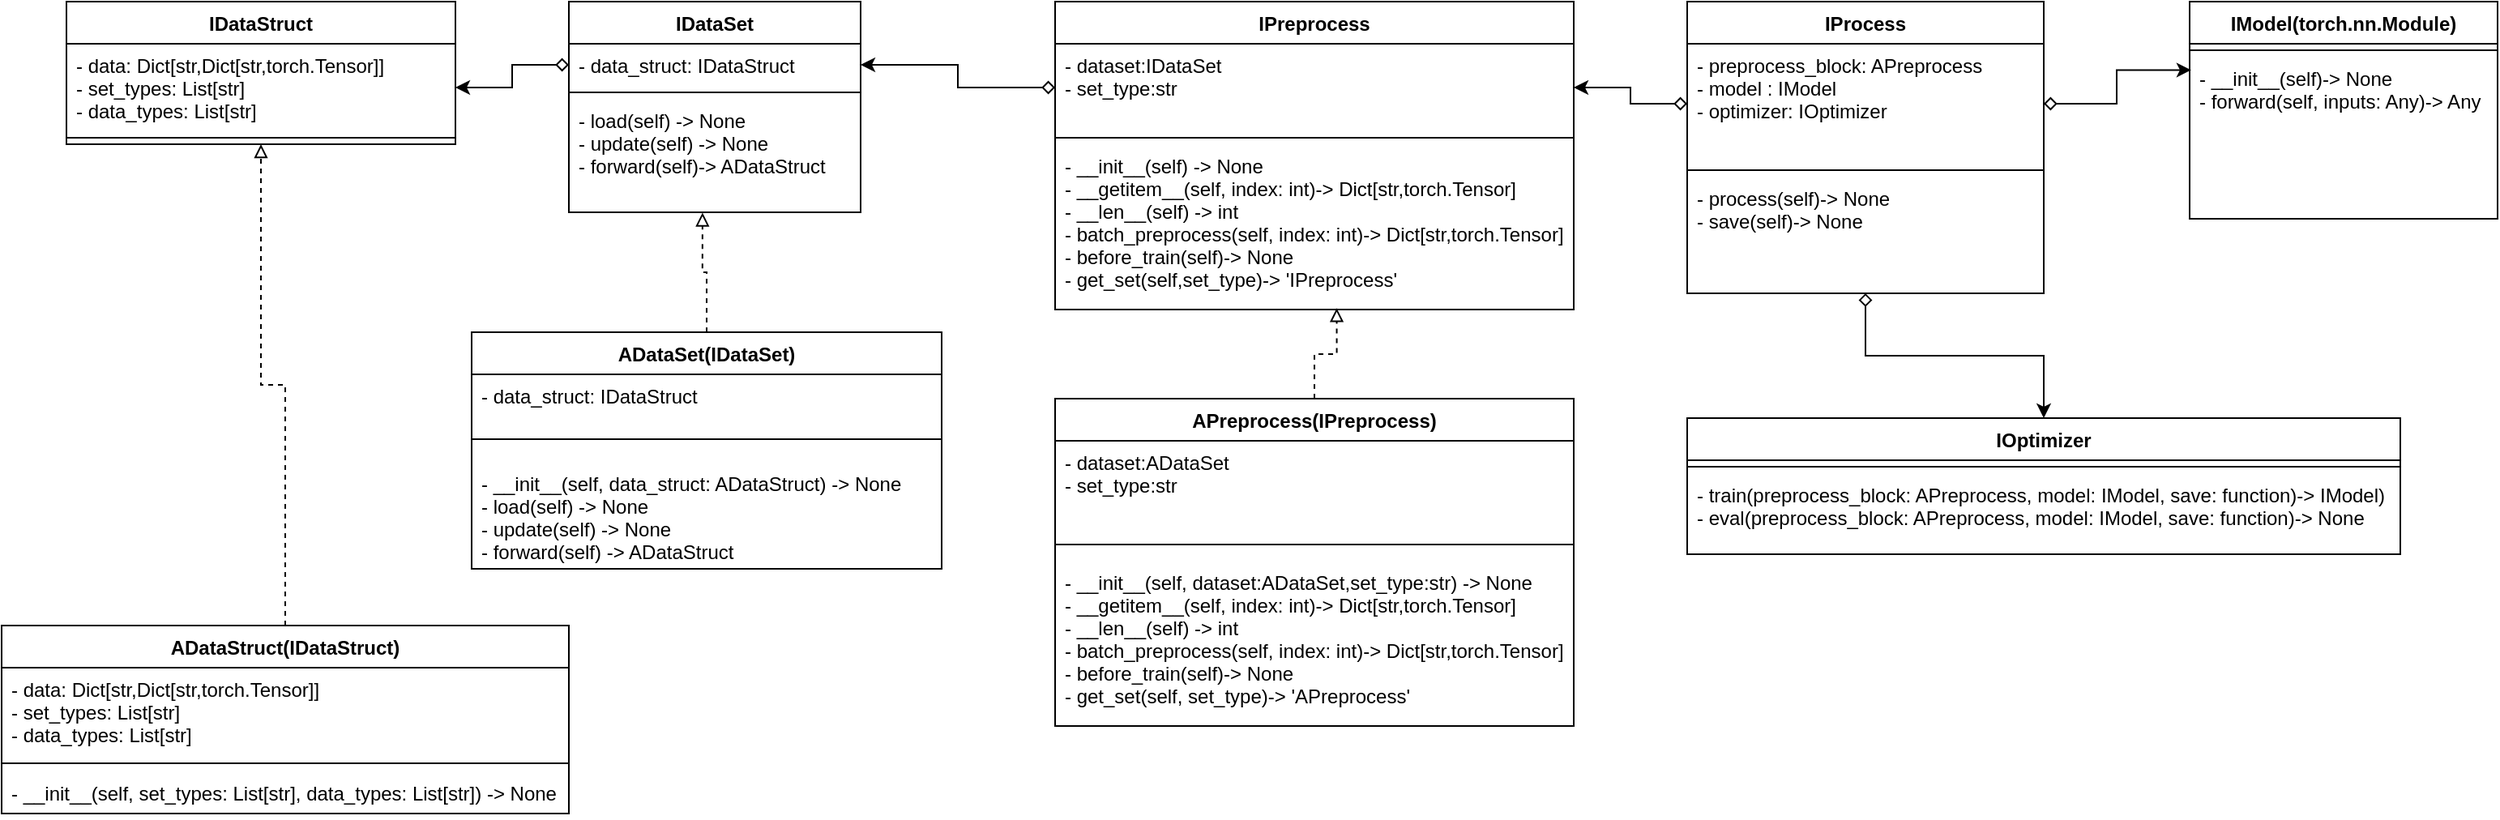 <mxfile version="20.3.0" type="device"><diagram id="5lqzJlchCppc4w3vnwzl" name="Seite-1"><mxGraphModel dx="1250" dy="585" grid="1" gridSize="10" guides="1" tooltips="1" connect="1" arrows="1" fold="1" page="1" pageScale="1" pageWidth="1569" pageHeight="754" math="0" shadow="0"><root><mxCell id="0"/><mxCell id="1" parent="0"/><mxCell id="kPIMwftHxfT-nm4EWhC0-1" value="IDataStruct" style="swimlane;fontStyle=1;align=center;verticalAlign=top;childLayout=stackLayout;horizontal=1;startSize=26;horizontalStack=0;resizeParent=1;resizeParentMax=0;resizeLast=0;collapsible=1;marginBottom=0;" parent="1" vertex="1"><mxGeometry x="60" y="105" width="240" height="88" as="geometry"/></mxCell><mxCell id="kPIMwftHxfT-nm4EWhC0-2" value="- data: Dict[str,Dict[str,torch.Tensor]]&#10;- set_types: List[str]&#10;- data_types: List[str]" style="text;strokeColor=none;fillColor=none;align=left;verticalAlign=top;spacingLeft=4;spacingRight=4;overflow=hidden;rotatable=0;points=[[0,0.5],[1,0.5]];portConstraint=eastwest;" parent="kPIMwftHxfT-nm4EWhC0-1" vertex="1"><mxGeometry y="26" width="240" height="54" as="geometry"/></mxCell><mxCell id="kPIMwftHxfT-nm4EWhC0-3" value="" style="line;strokeWidth=1;fillColor=none;align=left;verticalAlign=middle;spacingTop=-1;spacingLeft=3;spacingRight=3;rotatable=0;labelPosition=right;points=[];portConstraint=eastwest;strokeColor=inherit;" parent="kPIMwftHxfT-nm4EWhC0-1" vertex="1"><mxGeometry y="80" width="240" height="8" as="geometry"/></mxCell><mxCell id="kPIMwftHxfT-nm4EWhC0-13" style="edgeStyle=orthogonalEdgeStyle;rounded=0;orthogonalLoop=1;jettySize=auto;html=1;exitX=0.5;exitY=0;exitDx=0;exitDy=0;entryX=0.5;entryY=1;entryDx=0;entryDy=0;endArrow=block;endFill=0;dashed=1;" parent="1" source="kPIMwftHxfT-nm4EWhC0-5" target="kPIMwftHxfT-nm4EWhC0-1" edge="1"><mxGeometry relative="1" as="geometry"/></mxCell><mxCell id="kPIMwftHxfT-nm4EWhC0-5" value="ADataStruct(IDataStruct)" style="swimlane;fontStyle=1;align=center;verticalAlign=top;childLayout=stackLayout;horizontal=1;startSize=26;horizontalStack=0;resizeParent=1;resizeParentMax=0;resizeLast=0;collapsible=1;marginBottom=0;" parent="1" vertex="1"><mxGeometry x="20" y="490" width="350" height="116" as="geometry"/></mxCell><mxCell id="FFf8DPOY5to-RCXxhbDR-1" value="- data: Dict[str,Dict[str,torch.Tensor]]&#10;- set_types: List[str]&#10;- data_types: List[str]" style="text;strokeColor=none;fillColor=none;align=left;verticalAlign=top;spacingLeft=4;spacingRight=4;overflow=hidden;rotatable=0;points=[[0,0.5],[1,0.5]];portConstraint=eastwest;" parent="kPIMwftHxfT-nm4EWhC0-5" vertex="1"><mxGeometry y="26" width="350" height="54" as="geometry"/></mxCell><mxCell id="kPIMwftHxfT-nm4EWhC0-7" value="" style="line;strokeWidth=1;fillColor=none;align=left;verticalAlign=middle;spacingTop=-1;spacingLeft=3;spacingRight=3;rotatable=0;labelPosition=right;points=[];portConstraint=eastwest;strokeColor=inherit;" parent="kPIMwftHxfT-nm4EWhC0-5" vertex="1"><mxGeometry y="80" width="350" height="10" as="geometry"/></mxCell><mxCell id="kPIMwftHxfT-nm4EWhC0-8" value="- __init__(self, set_types: List[str], data_types: List[str]) -&gt; None" style="text;strokeColor=none;fillColor=none;align=left;verticalAlign=top;spacingLeft=4;spacingRight=4;overflow=hidden;rotatable=0;points=[[0,0.5],[1,0.5]];portConstraint=eastwest;" parent="kPIMwftHxfT-nm4EWhC0-5" vertex="1"><mxGeometry y="90" width="350" height="26" as="geometry"/></mxCell><mxCell id="kPIMwftHxfT-nm4EWhC0-15" value="IDataSet" style="swimlane;fontStyle=1;align=center;verticalAlign=top;childLayout=stackLayout;horizontal=1;startSize=26;horizontalStack=0;resizeParent=1;resizeParentMax=0;resizeLast=0;collapsible=1;marginBottom=0;" parent="1" vertex="1"><mxGeometry x="370" y="105" width="180" height="130" as="geometry"/></mxCell><mxCell id="kPIMwftHxfT-nm4EWhC0-16" value="- data_struct: IDataStruct" style="text;strokeColor=none;fillColor=none;align=left;verticalAlign=top;spacingLeft=4;spacingRight=4;overflow=hidden;rotatable=0;points=[[0,0.5],[1,0.5]];portConstraint=eastwest;" parent="kPIMwftHxfT-nm4EWhC0-15" vertex="1"><mxGeometry y="26" width="180" height="26" as="geometry"/></mxCell><mxCell id="kPIMwftHxfT-nm4EWhC0-17" value="" style="line;strokeWidth=1;fillColor=none;align=left;verticalAlign=middle;spacingTop=-1;spacingLeft=3;spacingRight=3;rotatable=0;labelPosition=right;points=[];portConstraint=eastwest;strokeColor=inherit;" parent="kPIMwftHxfT-nm4EWhC0-15" vertex="1"><mxGeometry y="52" width="180" height="8" as="geometry"/></mxCell><mxCell id="kPIMwftHxfT-nm4EWhC0-18" value="- load(self) -&gt; None&#10;- update(self) -&gt; None&#10;- forward(self)-&gt; ADataStruct" style="text;strokeColor=none;fillColor=none;align=left;verticalAlign=top;spacingLeft=4;spacingRight=4;overflow=hidden;rotatable=0;points=[[0,0.5],[1,0.5]];portConstraint=eastwest;" parent="kPIMwftHxfT-nm4EWhC0-15" vertex="1"><mxGeometry y="60" width="180" height="70" as="geometry"/></mxCell><mxCell id="kPIMwftHxfT-nm4EWhC0-27" style="edgeStyle=orthogonalEdgeStyle;rounded=0;orthogonalLoop=1;jettySize=auto;html=1;exitX=0.5;exitY=0;exitDx=0;exitDy=0;entryX=0.458;entryY=1.003;entryDx=0;entryDy=0;entryPerimeter=0;endArrow=block;endFill=0;dashed=1;" parent="1" source="kPIMwftHxfT-nm4EWhC0-19" target="kPIMwftHxfT-nm4EWhC0-18" edge="1"><mxGeometry relative="1" as="geometry"/></mxCell><mxCell id="kPIMwftHxfT-nm4EWhC0-19" value="ADataSet(IDataSet)" style="swimlane;fontStyle=1;align=center;verticalAlign=top;childLayout=stackLayout;horizontal=1;startSize=26;horizontalStack=0;resizeParent=1;resizeParentMax=0;resizeLast=0;collapsible=1;marginBottom=0;" parent="1" vertex="1"><mxGeometry x="310" y="309" width="290" height="146" as="geometry"/></mxCell><mxCell id="FFf8DPOY5to-RCXxhbDR-2" value="- data_struct: IDataStruct" style="text;strokeColor=none;fillColor=none;align=left;verticalAlign=top;spacingLeft=4;spacingRight=4;overflow=hidden;rotatable=0;points=[[0,0.5],[1,0.5]];portConstraint=eastwest;" parent="kPIMwftHxfT-nm4EWhC0-19" vertex="1"><mxGeometry y="26" width="290" height="26" as="geometry"/></mxCell><mxCell id="kPIMwftHxfT-nm4EWhC0-21" value="" style="line;strokeWidth=1;fillColor=none;align=left;verticalAlign=middle;spacingTop=-1;spacingLeft=3;spacingRight=3;rotatable=0;labelPosition=right;points=[];portConstraint=eastwest;strokeColor=inherit;" parent="kPIMwftHxfT-nm4EWhC0-19" vertex="1"><mxGeometry y="52" width="290" height="28" as="geometry"/></mxCell><mxCell id="kPIMwftHxfT-nm4EWhC0-22" value="- __init__(self, data_struct: ADataStruct) -&gt; None&#10;- load(self) -&gt; None&#10;- update(self) -&gt; None&#10;- forward(self) -&gt; ADataStruct" style="text;strokeColor=none;fillColor=none;align=left;verticalAlign=top;spacingLeft=4;spacingRight=4;overflow=hidden;rotatable=0;points=[[0,0.5],[1,0.5]];portConstraint=eastwest;" parent="kPIMwftHxfT-nm4EWhC0-19" vertex="1"><mxGeometry y="80" width="290" height="66" as="geometry"/></mxCell><mxCell id="kPIMwftHxfT-nm4EWhC0-32" value="IPreprocess" style="swimlane;fontStyle=1;align=center;verticalAlign=top;childLayout=stackLayout;horizontal=1;startSize=26;horizontalStack=0;resizeParent=1;resizeParentMax=0;resizeLast=0;collapsible=1;marginBottom=0;" parent="1" vertex="1"><mxGeometry x="670" y="105" width="320" height="190" as="geometry"/></mxCell><mxCell id="kPIMwftHxfT-nm4EWhC0-33" value="- dataset:IDataSet&#10;- set_type:str" style="text;strokeColor=none;fillColor=none;align=left;verticalAlign=top;spacingLeft=4;spacingRight=4;overflow=hidden;rotatable=0;points=[[0,0.5],[1,0.5]];portConstraint=eastwest;" parent="kPIMwftHxfT-nm4EWhC0-32" vertex="1"><mxGeometry y="26" width="320" height="54" as="geometry"/></mxCell><mxCell id="kPIMwftHxfT-nm4EWhC0-34" value="" style="line;strokeWidth=1;fillColor=none;align=left;verticalAlign=middle;spacingTop=-1;spacingLeft=3;spacingRight=3;rotatable=0;labelPosition=right;points=[];portConstraint=eastwest;strokeColor=inherit;" parent="kPIMwftHxfT-nm4EWhC0-32" vertex="1"><mxGeometry y="80" width="320" height="8" as="geometry"/></mxCell><mxCell id="kPIMwftHxfT-nm4EWhC0-35" value="- __init__(self) -&gt; None&#10;- __getitem__(self, index: int)-&gt; Dict[str,torch.Tensor]&#10;- __len__(self) -&gt; int&#10;- batch_preprocess(self, index: int)-&gt; Dict[str,torch.Tensor]&#10;- before_train(self)-&gt; None&#10;- get_set(self,set_type)-&gt; 'IPreprocess'" style="text;strokeColor=none;fillColor=none;align=left;verticalAlign=top;spacingLeft=4;spacingRight=4;overflow=hidden;rotatable=0;points=[[0,0.5],[1,0.5]];portConstraint=eastwest;" parent="kPIMwftHxfT-nm4EWhC0-32" vertex="1"><mxGeometry y="88" width="320" height="102" as="geometry"/></mxCell><mxCell id="kPIMwftHxfT-nm4EWhC0-55" style="edgeStyle=orthogonalEdgeStyle;rounded=0;orthogonalLoop=1;jettySize=auto;html=1;entryX=0.5;entryY=0;entryDx=0;entryDy=0;endArrow=classic;endFill=1;startArrow=diamond;startFill=0;" parent="1" source="kPIMwftHxfT-nm4EWhC0-36" target="kPIMwftHxfT-nm4EWhC0-48" edge="1"><mxGeometry relative="1" as="geometry"/></mxCell><mxCell id="kPIMwftHxfT-nm4EWhC0-36" value="IProcess" style="swimlane;fontStyle=1;align=center;verticalAlign=top;childLayout=stackLayout;horizontal=1;startSize=26;horizontalStack=0;resizeParent=1;resizeParentMax=0;resizeLast=0;collapsible=1;marginBottom=0;" parent="1" vertex="1"><mxGeometry x="1060" y="105" width="220" height="180" as="geometry"/></mxCell><mxCell id="kPIMwftHxfT-nm4EWhC0-37" value="- preprocess_block: APreprocess&#10;- model : IModel&#10;- optimizer: IOptimizer" style="text;strokeColor=none;fillColor=none;align=left;verticalAlign=top;spacingLeft=4;spacingRight=4;overflow=hidden;rotatable=0;points=[[0,0.5],[1,0.5]];portConstraint=eastwest;" parent="kPIMwftHxfT-nm4EWhC0-36" vertex="1"><mxGeometry y="26" width="220" height="74" as="geometry"/></mxCell><mxCell id="kPIMwftHxfT-nm4EWhC0-38" value="" style="line;strokeWidth=1;fillColor=none;align=left;verticalAlign=middle;spacingTop=-1;spacingLeft=3;spacingRight=3;rotatable=0;labelPosition=right;points=[];portConstraint=eastwest;strokeColor=inherit;" parent="kPIMwftHxfT-nm4EWhC0-36" vertex="1"><mxGeometry y="100" width="220" height="8" as="geometry"/></mxCell><mxCell id="kPIMwftHxfT-nm4EWhC0-39" value="- process(self)-&gt; None&#10;- save(self)-&gt; None" style="text;strokeColor=none;fillColor=none;align=left;verticalAlign=top;spacingLeft=4;spacingRight=4;overflow=hidden;rotatable=0;points=[[0,0.5],[1,0.5]];portConstraint=eastwest;" parent="kPIMwftHxfT-nm4EWhC0-36" vertex="1"><mxGeometry y="108" width="220" height="72" as="geometry"/></mxCell><mxCell id="kPIMwftHxfT-nm4EWhC0-40" value="IModel(torch.nn.Module)" style="swimlane;fontStyle=1;align=center;verticalAlign=top;childLayout=stackLayout;horizontal=1;startSize=26;horizontalStack=0;resizeParent=1;resizeParentMax=0;resizeLast=0;collapsible=1;marginBottom=0;" parent="1" vertex="1"><mxGeometry x="1370" y="105" width="190" height="134" as="geometry"/></mxCell><mxCell id="kPIMwftHxfT-nm4EWhC0-42" value="" style="line;strokeWidth=1;fillColor=none;align=left;verticalAlign=middle;spacingTop=-1;spacingLeft=3;spacingRight=3;rotatable=0;labelPosition=right;points=[];portConstraint=eastwest;strokeColor=inherit;" parent="kPIMwftHxfT-nm4EWhC0-40" vertex="1"><mxGeometry y="26" width="190" height="8" as="geometry"/></mxCell><mxCell id="kPIMwftHxfT-nm4EWhC0-43" value="- __init__(self)-&gt; None&#10;- forward(self, inputs: Any)-&gt; Any" style="text;strokeColor=none;fillColor=none;align=left;verticalAlign=top;spacingLeft=4;spacingRight=4;overflow=hidden;rotatable=0;points=[[0,0.5],[1,0.5]];portConstraint=eastwest;" parent="kPIMwftHxfT-nm4EWhC0-40" vertex="1"><mxGeometry y="34" width="190" height="100" as="geometry"/></mxCell><mxCell id="kPIMwftHxfT-nm4EWhC0-48" value="IOptimizer" style="swimlane;fontStyle=1;align=center;verticalAlign=top;childLayout=stackLayout;horizontal=1;startSize=26;horizontalStack=0;resizeParent=1;resizeParentMax=0;resizeLast=0;collapsible=1;marginBottom=0;" parent="1" vertex="1"><mxGeometry x="1060" y="362" width="440" height="84" as="geometry"/></mxCell><mxCell id="kPIMwftHxfT-nm4EWhC0-50" value="" style="line;strokeWidth=1;fillColor=none;align=left;verticalAlign=middle;spacingTop=-1;spacingLeft=3;spacingRight=3;rotatable=0;labelPosition=right;points=[];portConstraint=eastwest;strokeColor=inherit;" parent="kPIMwftHxfT-nm4EWhC0-48" vertex="1"><mxGeometry y="26" width="440" height="8" as="geometry"/></mxCell><mxCell id="kPIMwftHxfT-nm4EWhC0-51" value="- train(preprocess_block: APreprocess, model: IModel, save: function)-&gt; IModel)&#10;- eval(preprocess_block: APreprocess, model: IModel, save: function)-&gt; None" style="text;strokeColor=none;fillColor=none;align=left;verticalAlign=top;spacingLeft=4;spacingRight=4;overflow=hidden;rotatable=0;points=[[0,0.5],[1,0.5]];portConstraint=eastwest;" parent="kPIMwftHxfT-nm4EWhC0-48" vertex="1"><mxGeometry y="34" width="440" height="50" as="geometry"/></mxCell><mxCell id="kPIMwftHxfT-nm4EWhC0-52" style="edgeStyle=orthogonalEdgeStyle;rounded=0;orthogonalLoop=1;jettySize=auto;html=1;exitX=0;exitY=0.5;exitDx=0;exitDy=0;endArrow=classic;endFill=1;startArrow=diamond;startFill=0;" parent="1" source="kPIMwftHxfT-nm4EWhC0-16" target="kPIMwftHxfT-nm4EWhC0-2" edge="1"><mxGeometry relative="1" as="geometry"/></mxCell><mxCell id="kPIMwftHxfT-nm4EWhC0-53" style="edgeStyle=orthogonalEdgeStyle;rounded=0;orthogonalLoop=1;jettySize=auto;html=1;exitX=0;exitY=0.5;exitDx=0;exitDy=0;entryX=1;entryY=0.5;entryDx=0;entryDy=0;endArrow=classic;endFill=1;startArrow=diamond;startFill=0;" parent="1" source="kPIMwftHxfT-nm4EWhC0-33" target="kPIMwftHxfT-nm4EWhC0-16" edge="1"><mxGeometry relative="1" as="geometry"/></mxCell><mxCell id="kPIMwftHxfT-nm4EWhC0-54" style="edgeStyle=orthogonalEdgeStyle;rounded=0;orthogonalLoop=1;jettySize=auto;html=1;exitX=0;exitY=0.5;exitDx=0;exitDy=0;endArrow=classic;endFill=1;startArrow=diamond;startFill=0;" parent="1" source="kPIMwftHxfT-nm4EWhC0-37" target="kPIMwftHxfT-nm4EWhC0-33" edge="1"><mxGeometry relative="1" as="geometry"/></mxCell><mxCell id="kPIMwftHxfT-nm4EWhC0-56" style="edgeStyle=orthogonalEdgeStyle;rounded=0;orthogonalLoop=1;jettySize=auto;html=1;entryX=0.005;entryY=0.082;entryDx=0;entryDy=0;entryPerimeter=0;endArrow=classic;endFill=1;startArrow=diamond;startFill=0;" parent="1" source="kPIMwftHxfT-nm4EWhC0-37" target="kPIMwftHxfT-nm4EWhC0-43" edge="1"><mxGeometry relative="1" as="geometry"/></mxCell><mxCell id="FFf8DPOY5to-RCXxhbDR-7" style="edgeStyle=orthogonalEdgeStyle;rounded=0;orthogonalLoop=1;jettySize=auto;html=1;entryX=0.543;entryY=0.992;entryDx=0;entryDy=0;entryPerimeter=0;dashed=1;endArrow=block;endFill=0;" parent="1" source="FFf8DPOY5to-RCXxhbDR-3" target="kPIMwftHxfT-nm4EWhC0-35" edge="1"><mxGeometry relative="1" as="geometry"/></mxCell><mxCell id="FFf8DPOY5to-RCXxhbDR-3" value="APreprocess(IPreprocess)" style="swimlane;fontStyle=1;align=center;verticalAlign=top;childLayout=stackLayout;horizontal=1;startSize=26;horizontalStack=0;resizeParent=1;resizeParentMax=0;resizeLast=0;collapsible=1;marginBottom=0;" parent="1" vertex="1"><mxGeometry x="670" y="350" width="320" height="202" as="geometry"/></mxCell><mxCell id="FFf8DPOY5to-RCXxhbDR-8" value="- dataset:ADataSet&#10;- set_type:str" style="text;strokeColor=none;fillColor=none;align=left;verticalAlign=top;spacingLeft=4;spacingRight=4;overflow=hidden;rotatable=0;points=[[0,0.5],[1,0.5]];portConstraint=eastwest;" parent="FFf8DPOY5to-RCXxhbDR-3" vertex="1"><mxGeometry y="26" width="320" height="54" as="geometry"/></mxCell><mxCell id="FFf8DPOY5to-RCXxhbDR-5" value="" style="line;strokeWidth=1;fillColor=none;align=left;verticalAlign=middle;spacingTop=-1;spacingLeft=3;spacingRight=3;rotatable=0;labelPosition=right;points=[];portConstraint=eastwest;strokeColor=inherit;" parent="FFf8DPOY5to-RCXxhbDR-3" vertex="1"><mxGeometry y="80" width="320" height="20" as="geometry"/></mxCell><mxCell id="FFf8DPOY5to-RCXxhbDR-9" value="- __init__(self, dataset:ADataSet,set_type:str) -&gt; None&#10;- __getitem__(self, index: int)-&gt; Dict[str,torch.Tensor]&#10;- __len__(self) -&gt; int&#10;- batch_preprocess(self, index: int)-&gt; Dict[str,torch.Tensor]&#10;- before_train(self)-&gt; None&#10;- get_set(self, set_type)-&gt; 'APreprocess'" style="text;strokeColor=none;fillColor=none;align=left;verticalAlign=top;spacingLeft=4;spacingRight=4;overflow=hidden;rotatable=0;points=[[0,0.5],[1,0.5]];portConstraint=eastwest;" parent="FFf8DPOY5to-RCXxhbDR-3" vertex="1"><mxGeometry y="100" width="320" height="102" as="geometry"/></mxCell></root></mxGraphModel></diagram></mxfile>